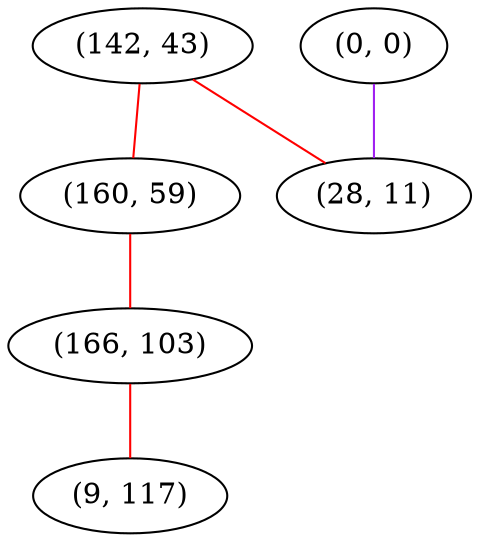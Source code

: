 graph "" {
"(142, 43)";
"(160, 59)";
"(0, 0)";
"(166, 103)";
"(28, 11)";
"(9, 117)";
"(142, 43)" -- "(160, 59)"  [color=red, key=0, weight=1];
"(142, 43)" -- "(28, 11)"  [color=red, key=0, weight=1];
"(160, 59)" -- "(166, 103)"  [color=red, key=0, weight=1];
"(0, 0)" -- "(28, 11)"  [color=purple, key=0, weight=4];
"(166, 103)" -- "(9, 117)"  [color=red, key=0, weight=1];
}
